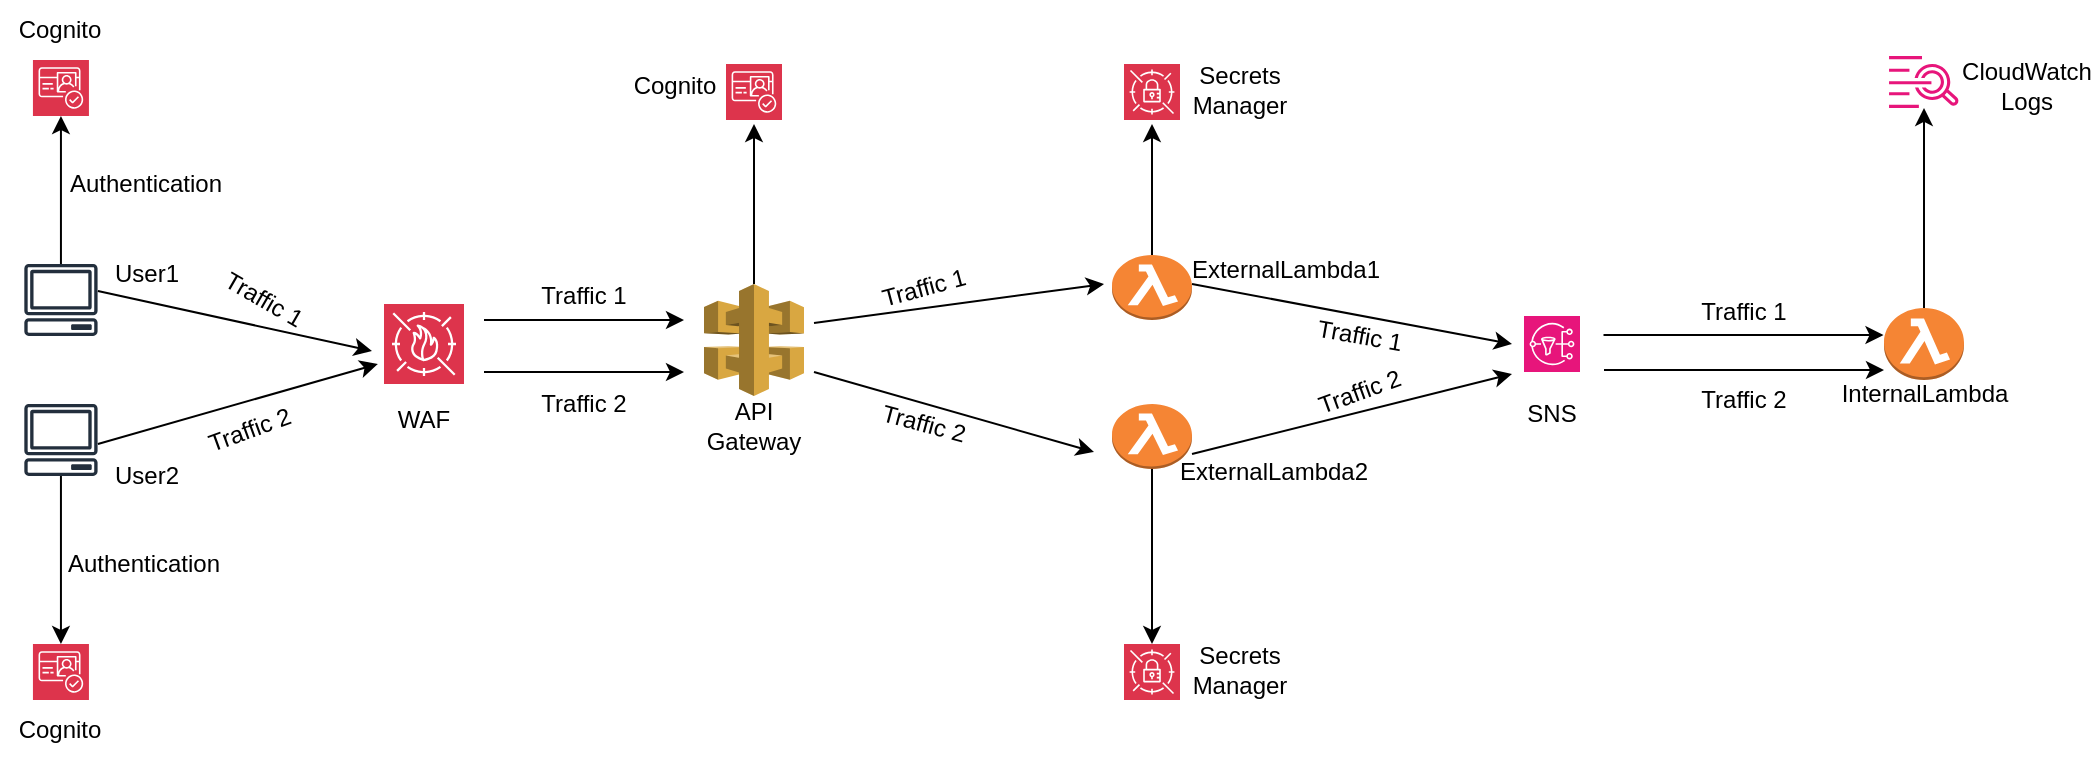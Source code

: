 <mxfile version="27.0.9">
  <diagram name="Page-1" id="SMA8E-xtubFPt6_Z71Sf">
    <mxGraphModel dx="1111" dy="537" grid="1" gridSize="10" guides="1" tooltips="1" connect="1" arrows="1" fold="1" page="1" pageScale="1" pageWidth="1654" pageHeight="1169" math="0" shadow="0">
      <root>
        <mxCell id="0" />
        <mxCell id="1" parent="0" />
        <mxCell id="OBlCK850LsNwPVHkIL2e-1" value="" style="sketch=0;outlineConnect=0;fontColor=#232F3E;gradientColor=none;fillColor=#232F3D;strokeColor=none;dashed=0;verticalLabelPosition=bottom;verticalAlign=top;align=center;html=1;fontSize=12;fontStyle=0;aspect=fixed;pointerEvents=1;shape=mxgraph.aws4.client;" parent="1" vertex="1">
          <mxGeometry x="20" y="180" width="36.95" height="36" as="geometry" />
        </mxCell>
        <mxCell id="OBlCK850LsNwPVHkIL2e-2" value="" style="sketch=0;points=[[0,0,0],[0.25,0,0],[0.5,0,0],[0.75,0,0],[1,0,0],[0,1,0],[0.25,1,0],[0.5,1,0],[0.75,1,0],[1,1,0],[0,0.25,0],[0,0.5,0],[0,0.75,0],[1,0.25,0],[1,0.5,0],[1,0.75,0]];outlineConnect=0;fontColor=#232F3E;fillColor=#DD344C;strokeColor=#ffffff;dashed=0;verticalLabelPosition=bottom;verticalAlign=top;align=center;html=1;fontSize=12;fontStyle=0;aspect=fixed;shape=mxgraph.aws4.resourceIcon;resIcon=mxgraph.aws4.waf;" parent="1" vertex="1">
          <mxGeometry x="200" y="200" width="40" height="40" as="geometry" />
        </mxCell>
        <mxCell id="ZXYQrvUXv2IcxesxPALK-6" style="edgeStyle=orthogonalEdgeStyle;rounded=0;orthogonalLoop=1;jettySize=auto;html=1;" parent="1" source="OBlCK850LsNwPVHkIL2e-3" edge="1">
          <mxGeometry relative="1" as="geometry">
            <mxPoint x="385" y="110" as="targetPoint" />
          </mxGeometry>
        </mxCell>
        <mxCell id="OBlCK850LsNwPVHkIL2e-3" value="" style="outlineConnect=0;dashed=0;verticalLabelPosition=bottom;verticalAlign=top;align=center;html=1;shape=mxgraph.aws3.api_gateway;fillColor=#D9A741;gradientColor=none;" parent="1" vertex="1">
          <mxGeometry x="360" y="190" width="50" height="56" as="geometry" />
        </mxCell>
        <mxCell id="OBlCK850LsNwPVHkIL2e-4" value="" style="sketch=0;points=[[0,0,0],[0.25,0,0],[0.5,0,0],[0.75,0,0],[1,0,0],[0,1,0],[0.25,1,0],[0.5,1,0],[0.75,1,0],[1,1,0],[0,0.25,0],[0,0.5,0],[0,0.75,0],[1,0.25,0],[1,0.5,0],[1,0.75,0]];outlineConnect=0;fontColor=#232F3E;fillColor=#DD344C;strokeColor=#ffffff;dashed=0;verticalLabelPosition=bottom;verticalAlign=top;align=center;html=1;fontSize=12;fontStyle=0;aspect=fixed;shape=mxgraph.aws4.resourceIcon;resIcon=mxgraph.aws4.cognito;" parent="1" vertex="1">
          <mxGeometry x="371" y="80" width="28" height="28" as="geometry" />
        </mxCell>
        <mxCell id="zhOxbxJoZJyW26bfrJE--19" style="edgeStyle=orthogonalEdgeStyle;rounded=0;orthogonalLoop=1;jettySize=auto;html=1;" edge="1" parent="1" source="OBlCK850LsNwPVHkIL2e-5">
          <mxGeometry relative="1" as="geometry">
            <mxPoint x="584" y="110" as="targetPoint" />
          </mxGeometry>
        </mxCell>
        <mxCell id="OBlCK850LsNwPVHkIL2e-5" value="" style="outlineConnect=0;dashed=0;verticalLabelPosition=bottom;verticalAlign=top;align=center;html=1;shape=mxgraph.aws3.lambda_function;fillColor=#F58534;gradientColor=none;" parent="1" vertex="1">
          <mxGeometry x="564" y="175.5" width="40" height="32.5" as="geometry" />
        </mxCell>
        <mxCell id="zhOxbxJoZJyW26bfrJE--42" style="edgeStyle=orthogonalEdgeStyle;rounded=0;orthogonalLoop=1;jettySize=auto;html=1;" edge="1" parent="1" source="OBlCK850LsNwPVHkIL2e-6" target="zhOxbxJoZJyW26bfrJE--41">
          <mxGeometry relative="1" as="geometry" />
        </mxCell>
        <mxCell id="OBlCK850LsNwPVHkIL2e-6" value="" style="outlineConnect=0;dashed=0;verticalLabelPosition=bottom;verticalAlign=top;align=center;html=1;shape=mxgraph.aws3.lambda_function;fillColor=#F58534;gradientColor=none;" parent="1" vertex="1">
          <mxGeometry x="950" y="202" width="40" height="36" as="geometry" />
        </mxCell>
        <mxCell id="ZXYQrvUXv2IcxesxPALK-3" value="" style="sketch=0;points=[[0,0,0],[0.25,0,0],[0.5,0,0],[0.75,0,0],[1,0,0],[0,1,0],[0.25,1,0],[0.5,1,0],[0.75,1,0],[1,1,0],[0,0.25,0],[0,0.5,0],[0,0.75,0],[1,0.25,0],[1,0.5,0],[1,0.75,0]];outlineConnect=0;fontColor=#232F3E;fillColor=#E7157B;strokeColor=#ffffff;dashed=0;verticalLabelPosition=bottom;verticalAlign=top;align=center;html=1;fontSize=12;fontStyle=0;aspect=fixed;shape=mxgraph.aws4.resourceIcon;resIcon=mxgraph.aws4.sns;" parent="1" vertex="1">
          <mxGeometry x="770" y="206" width="28" height="28" as="geometry" />
        </mxCell>
        <mxCell id="hTxqR4DUf49887kAbArU-2" value="" style="sketch=0;points=[[0,0,0],[0.25,0,0],[0.5,0,0],[0.75,0,0],[1,0,0],[0,1,0],[0.25,1,0],[0.5,1,0],[0.75,1,0],[1,1,0],[0,0.25,0],[0,0.5,0],[0,0.75,0],[1,0.25,0],[1,0.5,0],[1,0.75,0]];outlineConnect=0;fontColor=#232F3E;fillColor=#DD344C;strokeColor=#ffffff;dashed=0;verticalLabelPosition=bottom;verticalAlign=top;align=center;html=1;fontSize=12;fontStyle=0;aspect=fixed;shape=mxgraph.aws4.resourceIcon;resIcon=mxgraph.aws4.secrets_manager;" parent="1" vertex="1">
          <mxGeometry x="570" y="80" width="28" height="28" as="geometry" />
        </mxCell>
        <mxCell id="hTxqR4DUf49887kAbArU-4" value="WAF" style="text;html=1;align=center;verticalAlign=middle;whiteSpace=wrap;rounded=0;" parent="1" vertex="1">
          <mxGeometry x="190" y="243" width="60" height="30" as="geometry" />
        </mxCell>
        <mxCell id="hTxqR4DUf49887kAbArU-7" value="API Gateway" style="text;html=1;align=center;verticalAlign=middle;whiteSpace=wrap;rounded=0;" parent="1" vertex="1">
          <mxGeometry x="355" y="246" width="60" height="30" as="geometry" />
        </mxCell>
        <mxCell id="hTxqR4DUf49887kAbArU-8" value="Cognito" style="text;html=1;align=center;verticalAlign=middle;whiteSpace=wrap;rounded=0;" parent="1" vertex="1">
          <mxGeometry x="320" y="76" width="51" height="30" as="geometry" />
        </mxCell>
        <mxCell id="hTxqR4DUf49887kAbArU-9" value="Secrets Manager" style="text;html=1;align=center;verticalAlign=middle;whiteSpace=wrap;rounded=0;" parent="1" vertex="1">
          <mxGeometry x="598" y="78" width="60" height="30" as="geometry" />
        </mxCell>
        <mxCell id="hTxqR4DUf49887kAbArU-10" value="ExternalLambda1" style="text;html=1;align=center;verticalAlign=middle;whiteSpace=wrap;rounded=0;" parent="1" vertex="1">
          <mxGeometry x="604" y="171.5" width="94" height="22" as="geometry" />
        </mxCell>
        <mxCell id="hTxqR4DUf49887kAbArU-11" value="SNS" style="text;html=1;align=center;verticalAlign=middle;whiteSpace=wrap;rounded=0;" parent="1" vertex="1">
          <mxGeometry x="758.25" y="240" width="51.5" height="30" as="geometry" />
        </mxCell>
        <mxCell id="hTxqR4DUf49887kAbArU-12" value="InternalLambda" style="text;html=1;align=center;verticalAlign=middle;whiteSpace=wrap;rounded=0;" parent="1" vertex="1">
          <mxGeometry x="928.75" y="230" width="82.5" height="30" as="geometry" />
        </mxCell>
        <mxCell id="zhOxbxJoZJyW26bfrJE--1" value="User1" style="text;html=1;align=center;verticalAlign=middle;whiteSpace=wrap;rounded=0;" vertex="1" parent="1">
          <mxGeometry x="59.97" y="177" width="43" height="16.5" as="geometry" />
        </mxCell>
        <mxCell id="zhOxbxJoZJyW26bfrJE--2" value="" style="sketch=0;outlineConnect=0;fontColor=#232F3E;gradientColor=none;fillColor=#232F3D;strokeColor=none;dashed=0;verticalLabelPosition=bottom;verticalAlign=top;align=center;html=1;fontSize=12;fontStyle=0;aspect=fixed;pointerEvents=1;shape=mxgraph.aws4.client;" vertex="1" parent="1">
          <mxGeometry x="20" y="250" width="36.95" height="36" as="geometry" />
        </mxCell>
        <mxCell id="zhOxbxJoZJyW26bfrJE--3" value="User2" style="text;html=1;align=center;verticalAlign=middle;whiteSpace=wrap;rounded=0;" vertex="1" parent="1">
          <mxGeometry x="59.97" y="276" width="43" height="20" as="geometry" />
        </mxCell>
        <mxCell id="zhOxbxJoZJyW26bfrJE--5" value="" style="endArrow=classic;html=1;rounded=0;" edge="1" parent="1">
          <mxGeometry width="50" height="50" relative="1" as="geometry">
            <mxPoint x="56.95" y="270" as="sourcePoint" />
            <mxPoint x="196.95" y="230" as="targetPoint" />
          </mxGeometry>
        </mxCell>
        <mxCell id="zhOxbxJoZJyW26bfrJE--6" value="" style="endArrow=classic;html=1;rounded=0;" edge="1" parent="1">
          <mxGeometry width="50" height="50" relative="1" as="geometry">
            <mxPoint x="56.95" y="193.5" as="sourcePoint" />
            <mxPoint x="193.98" y="223.5" as="targetPoint" />
          </mxGeometry>
        </mxCell>
        <mxCell id="zhOxbxJoZJyW26bfrJE--7" value="" style="sketch=0;points=[[0,0,0],[0.25,0,0],[0.5,0,0],[0.75,0,0],[1,0,0],[0,1,0],[0.25,1,0],[0.5,1,0],[0.75,1,0],[1,1,0],[0,0.25,0],[0,0.5,0],[0,0.75,0],[1,0.25,0],[1,0.5,0],[1,0.75,0]];outlineConnect=0;fontColor=#232F3E;fillColor=#DD344C;strokeColor=#ffffff;dashed=0;verticalLabelPosition=bottom;verticalAlign=top;align=center;html=1;fontSize=12;fontStyle=0;aspect=fixed;shape=mxgraph.aws4.resourceIcon;resIcon=mxgraph.aws4.cognito;" vertex="1" parent="1">
          <mxGeometry x="24.47" y="78" width="28" height="28" as="geometry" />
        </mxCell>
        <mxCell id="zhOxbxJoZJyW26bfrJE--8" value="" style="sketch=0;points=[[0,0,0],[0.25,0,0],[0.5,0,0],[0.75,0,0],[1,0,0],[0,1,0],[0.25,1,0],[0.5,1,0],[0.75,1,0],[1,1,0],[0,0.25,0],[0,0.5,0],[0,0.75,0],[1,0.25,0],[1,0.5,0],[1,0.75,0]];outlineConnect=0;fontColor=#232F3E;fillColor=#DD344C;strokeColor=#ffffff;dashed=0;verticalLabelPosition=bottom;verticalAlign=top;align=center;html=1;fontSize=12;fontStyle=0;aspect=fixed;shape=mxgraph.aws4.resourceIcon;resIcon=mxgraph.aws4.cognito;" vertex="1" parent="1">
          <mxGeometry x="24.47" y="370" width="28" height="28" as="geometry" />
        </mxCell>
        <mxCell id="zhOxbxJoZJyW26bfrJE--9" style="edgeStyle=orthogonalEdgeStyle;rounded=0;orthogonalLoop=1;jettySize=auto;html=1;entryX=0.5;entryY=1;entryDx=0;entryDy=0;entryPerimeter=0;" edge="1" parent="1" source="OBlCK850LsNwPVHkIL2e-1" target="zhOxbxJoZJyW26bfrJE--7">
          <mxGeometry relative="1" as="geometry" />
        </mxCell>
        <mxCell id="zhOxbxJoZJyW26bfrJE--10" style="edgeStyle=orthogonalEdgeStyle;rounded=0;orthogonalLoop=1;jettySize=auto;html=1;entryX=0.5;entryY=0;entryDx=0;entryDy=0;entryPerimeter=0;" edge="1" parent="1" source="zhOxbxJoZJyW26bfrJE--2" target="zhOxbxJoZJyW26bfrJE--8">
          <mxGeometry relative="1" as="geometry" />
        </mxCell>
        <mxCell id="zhOxbxJoZJyW26bfrJE--11" value="Authentication" style="text;html=1;align=center;verticalAlign=middle;whiteSpace=wrap;rounded=0;" vertex="1" parent="1">
          <mxGeometry x="40" y="320" width="80" height="20" as="geometry" />
        </mxCell>
        <mxCell id="zhOxbxJoZJyW26bfrJE--12" value="Authentication" style="text;html=1;align=center;verticalAlign=middle;whiteSpace=wrap;rounded=0;" vertex="1" parent="1">
          <mxGeometry x="41.47" y="130" width="80" height="20" as="geometry" />
        </mxCell>
        <mxCell id="zhOxbxJoZJyW26bfrJE--13" value="Traffic 1" style="text;html=1;align=center;verticalAlign=middle;whiteSpace=wrap;rounded=0;rotation=30;" vertex="1" parent="1">
          <mxGeometry x="110" y="188" width="60" height="20" as="geometry" />
        </mxCell>
        <mxCell id="zhOxbxJoZJyW26bfrJE--15" value="Traffic 2" style="text;html=1;align=center;verticalAlign=middle;whiteSpace=wrap;rounded=0;rotation=-20;" vertex="1" parent="1">
          <mxGeometry x="102.97" y="253" width="60" height="20" as="geometry" />
        </mxCell>
        <mxCell id="zhOxbxJoZJyW26bfrJE--16" value="" style="endArrow=classic;html=1;rounded=0;" edge="1" parent="1">
          <mxGeometry width="50" height="50" relative="1" as="geometry">
            <mxPoint x="250" y="208" as="sourcePoint" />
            <mxPoint x="350" y="208" as="targetPoint" />
          </mxGeometry>
        </mxCell>
        <mxCell id="zhOxbxJoZJyW26bfrJE--17" value="" style="endArrow=classic;html=1;rounded=0;" edge="1" parent="1">
          <mxGeometry width="50" height="50" relative="1" as="geometry">
            <mxPoint x="250" y="234" as="sourcePoint" />
            <mxPoint x="350" y="234" as="targetPoint" />
          </mxGeometry>
        </mxCell>
        <mxCell id="zhOxbxJoZJyW26bfrJE--18" value="" style="outlineConnect=0;dashed=0;verticalLabelPosition=bottom;verticalAlign=top;align=center;html=1;shape=mxgraph.aws3.lambda_function;fillColor=#F58534;gradientColor=none;" vertex="1" parent="1">
          <mxGeometry x="564" y="250" width="40" height="32.5" as="geometry" />
        </mxCell>
        <mxCell id="zhOxbxJoZJyW26bfrJE--20" value="" style="sketch=0;points=[[0,0,0],[0.25,0,0],[0.5,0,0],[0.75,0,0],[1,0,0],[0,1,0],[0.25,1,0],[0.5,1,0],[0.75,1,0],[1,1,0],[0,0.25,0],[0,0.5,0],[0,0.75,0],[1,0.25,0],[1,0.5,0],[1,0.75,0]];outlineConnect=0;fontColor=#232F3E;fillColor=#DD344C;strokeColor=#ffffff;dashed=0;verticalLabelPosition=bottom;verticalAlign=top;align=center;html=1;fontSize=12;fontStyle=0;aspect=fixed;shape=mxgraph.aws4.resourceIcon;resIcon=mxgraph.aws4.secrets_manager;" vertex="1" parent="1">
          <mxGeometry x="570" y="370" width="28" height="28" as="geometry" />
        </mxCell>
        <mxCell id="zhOxbxJoZJyW26bfrJE--21" style="edgeStyle=orthogonalEdgeStyle;rounded=0;orthogonalLoop=1;jettySize=auto;html=1;entryX=0.5;entryY=0;entryDx=0;entryDy=0;entryPerimeter=0;" edge="1" parent="1" source="zhOxbxJoZJyW26bfrJE--18" target="zhOxbxJoZJyW26bfrJE--20">
          <mxGeometry relative="1" as="geometry" />
        </mxCell>
        <mxCell id="zhOxbxJoZJyW26bfrJE--22" value="Cognito" style="text;html=1;align=center;verticalAlign=middle;whiteSpace=wrap;rounded=0;" vertex="1" parent="1">
          <mxGeometry x="8.47" y="48" width="60" height="30" as="geometry" />
        </mxCell>
        <mxCell id="zhOxbxJoZJyW26bfrJE--23" value="Cognito" style="text;html=1;align=center;verticalAlign=middle;whiteSpace=wrap;rounded=0;" vertex="1" parent="1">
          <mxGeometry x="8.47" y="398" width="60" height="30" as="geometry" />
        </mxCell>
        <mxCell id="zhOxbxJoZJyW26bfrJE--24" value="Secrets Manager" style="text;html=1;align=center;verticalAlign=middle;whiteSpace=wrap;rounded=0;" vertex="1" parent="1">
          <mxGeometry x="598" y="368" width="60" height="30" as="geometry" />
        </mxCell>
        <mxCell id="zhOxbxJoZJyW26bfrJE--25" value="" style="endArrow=classic;html=1;rounded=0;" edge="1" parent="1">
          <mxGeometry width="50" height="50" relative="1" as="geometry">
            <mxPoint x="415" y="209.5" as="sourcePoint" />
            <mxPoint x="560" y="190" as="targetPoint" />
          </mxGeometry>
        </mxCell>
        <mxCell id="zhOxbxJoZJyW26bfrJE--26" value="" style="endArrow=classic;html=1;rounded=0;" edge="1" parent="1">
          <mxGeometry width="50" height="50" relative="1" as="geometry">
            <mxPoint x="415" y="234" as="sourcePoint" />
            <mxPoint x="555" y="274" as="targetPoint" />
          </mxGeometry>
        </mxCell>
        <mxCell id="zhOxbxJoZJyW26bfrJE--27" value="ExternalLambda2" style="text;html=1;align=center;verticalAlign=middle;whiteSpace=wrap;rounded=0;" vertex="1" parent="1">
          <mxGeometry x="598" y="273" width="94" height="22" as="geometry" />
        </mxCell>
        <mxCell id="zhOxbxJoZJyW26bfrJE--28" value="" style="endArrow=classic;html=1;rounded=0;" edge="1" parent="1">
          <mxGeometry width="50" height="50" relative="1" as="geometry">
            <mxPoint x="604" y="190" as="sourcePoint" />
            <mxPoint x="764" y="220" as="targetPoint" />
          </mxGeometry>
        </mxCell>
        <mxCell id="zhOxbxJoZJyW26bfrJE--29" value="" style="endArrow=classic;html=1;rounded=0;" edge="1" parent="1">
          <mxGeometry width="50" height="50" relative="1" as="geometry">
            <mxPoint x="604" y="275" as="sourcePoint" />
            <mxPoint x="764" y="235" as="targetPoint" />
          </mxGeometry>
        </mxCell>
        <mxCell id="zhOxbxJoZJyW26bfrJE--30" value="Traffic 1" style="text;html=1;align=center;verticalAlign=middle;whiteSpace=wrap;rounded=0;rotation=0;" vertex="1" parent="1">
          <mxGeometry x="270" y="186" width="60" height="20" as="geometry" />
        </mxCell>
        <mxCell id="zhOxbxJoZJyW26bfrJE--31" value="Traffic 2" style="text;html=1;align=center;verticalAlign=middle;whiteSpace=wrap;rounded=0;rotation=0;" vertex="1" parent="1">
          <mxGeometry x="270" y="240" width="60" height="20" as="geometry" />
        </mxCell>
        <mxCell id="zhOxbxJoZJyW26bfrJE--32" value="Traffic 1" style="text;html=1;align=center;verticalAlign=middle;whiteSpace=wrap;rounded=0;rotation=-15;" vertex="1" parent="1">
          <mxGeometry x="440" y="181.75" width="60" height="20" as="geometry" />
        </mxCell>
        <mxCell id="zhOxbxJoZJyW26bfrJE--33" value="Traffic 2" style="text;html=1;align=center;verticalAlign=middle;whiteSpace=wrap;rounded=0;rotation=15;" vertex="1" parent="1">
          <mxGeometry x="440" y="250" width="60" height="20" as="geometry" />
        </mxCell>
        <mxCell id="zhOxbxJoZJyW26bfrJE--34" value="Traffic 1" style="text;html=1;align=center;verticalAlign=middle;whiteSpace=wrap;rounded=0;rotation=10;" vertex="1" parent="1">
          <mxGeometry x="658" y="206" width="60" height="20" as="geometry" />
        </mxCell>
        <mxCell id="zhOxbxJoZJyW26bfrJE--35" value="Traffic 2" style="text;html=1;align=center;verticalAlign=middle;whiteSpace=wrap;rounded=0;rotation=-20;" vertex="1" parent="1">
          <mxGeometry x="658" y="234" width="60" height="20" as="geometry" />
        </mxCell>
        <mxCell id="zhOxbxJoZJyW26bfrJE--37" value="" style="endArrow=classic;html=1;rounded=0;" edge="1" parent="1">
          <mxGeometry width="50" height="50" relative="1" as="geometry">
            <mxPoint x="809.75" y="215.5" as="sourcePoint" />
            <mxPoint x="949.75" y="215.5" as="targetPoint" />
          </mxGeometry>
        </mxCell>
        <mxCell id="zhOxbxJoZJyW26bfrJE--38" value="" style="endArrow=classic;html=1;rounded=0;" edge="1" parent="1">
          <mxGeometry width="50" height="50" relative="1" as="geometry">
            <mxPoint x="810" y="233" as="sourcePoint" />
            <mxPoint x="950" y="233" as="targetPoint" />
          </mxGeometry>
        </mxCell>
        <mxCell id="zhOxbxJoZJyW26bfrJE--39" value="Traffic 1" style="text;html=1;align=center;verticalAlign=middle;whiteSpace=wrap;rounded=0;rotation=0;" vertex="1" parent="1">
          <mxGeometry x="850" y="193.5" width="60" height="20" as="geometry" />
        </mxCell>
        <mxCell id="zhOxbxJoZJyW26bfrJE--40" value="Traffic 2" style="text;html=1;align=center;verticalAlign=middle;whiteSpace=wrap;rounded=0;rotation=0;" vertex="1" parent="1">
          <mxGeometry x="850" y="238" width="60" height="20" as="geometry" />
        </mxCell>
        <mxCell id="zhOxbxJoZJyW26bfrJE--41" value="" style="sketch=0;outlineConnect=0;fontColor=#232F3E;gradientColor=none;fillColor=#E7157B;strokeColor=none;dashed=0;verticalLabelPosition=bottom;verticalAlign=top;align=center;html=1;fontSize=12;fontStyle=0;aspect=fixed;pointerEvents=1;shape=mxgraph.aws4.cloudwatch_logs;" vertex="1" parent="1">
          <mxGeometry x="952.52" y="76" width="34.96" height="26" as="geometry" />
        </mxCell>
        <mxCell id="zhOxbxJoZJyW26bfrJE--43" value="CloudWatch Logs" style="text;html=1;align=center;verticalAlign=middle;whiteSpace=wrap;rounded=0;" vertex="1" parent="1">
          <mxGeometry x="990" y="76" width="62.52" height="30" as="geometry" />
        </mxCell>
      </root>
    </mxGraphModel>
  </diagram>
</mxfile>
